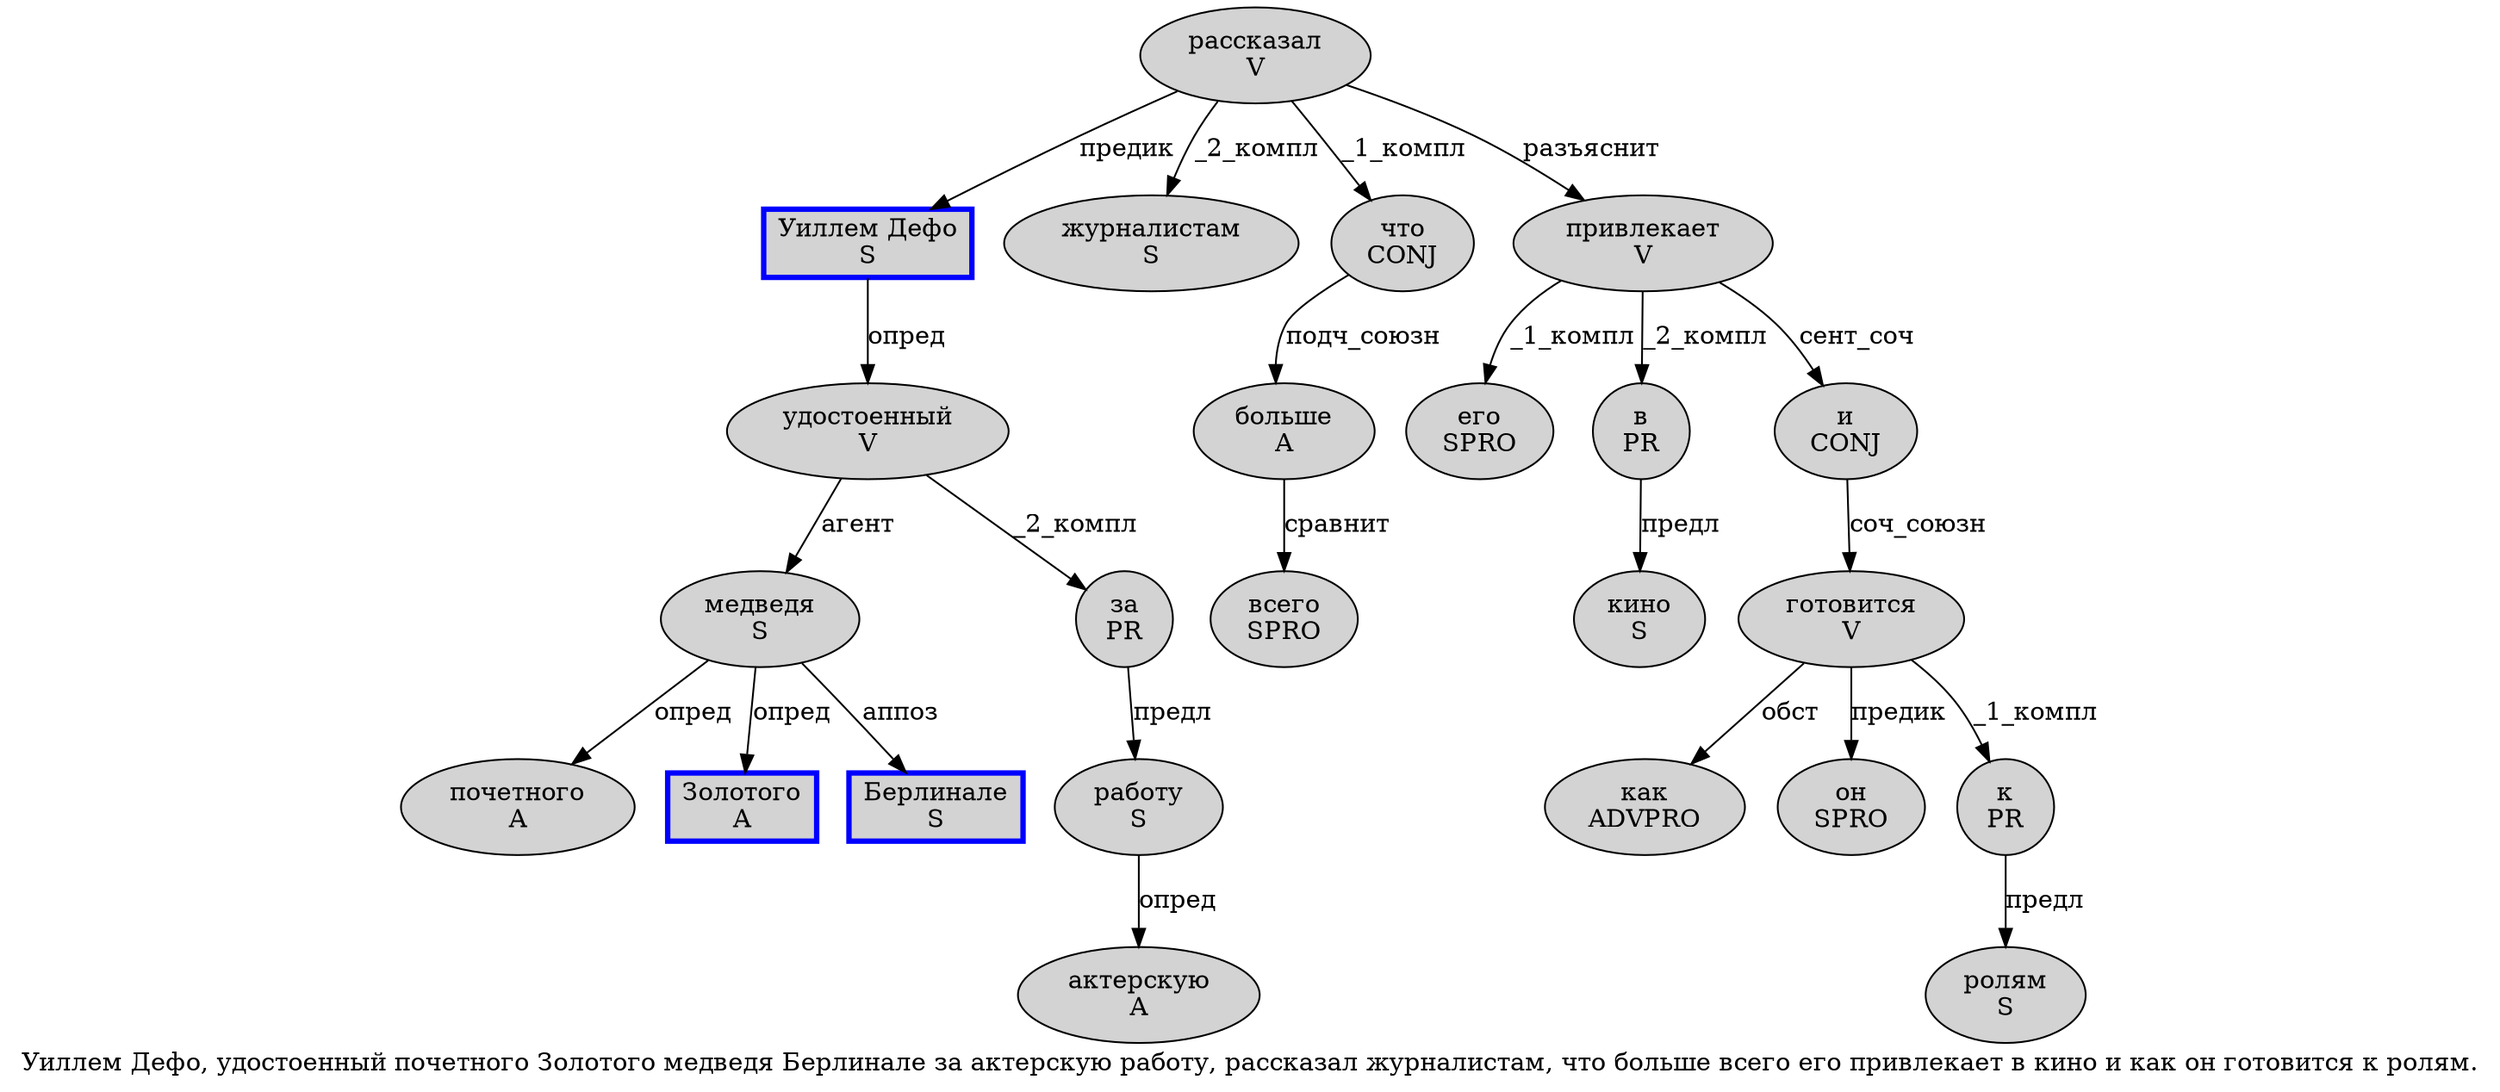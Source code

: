 digraph SENTENCE_913 {
	graph [label="Уиллем Дефо, удостоенный почетного Золотого медведя Берлинале за актерскую работу, рассказал журналистам, что больше всего его привлекает в кино и как он готовится к ролям."]
	node [style=filled]
		0 [label="Уиллем Дефо
S" color=blue fillcolor=lightgray penwidth=3 shape=box]
		2 [label="удостоенный
V" color="" fillcolor=lightgray penwidth=1 shape=ellipse]
		3 [label="почетного
A" color="" fillcolor=lightgray penwidth=1 shape=ellipse]
		4 [label="Золотого
A" color=blue fillcolor=lightgray penwidth=3 shape=box]
		5 [label="медведя
S" color="" fillcolor=lightgray penwidth=1 shape=ellipse]
		6 [label="Берлинале
S" color=blue fillcolor=lightgray penwidth=3 shape=box]
		7 [label="за
PR" color="" fillcolor=lightgray penwidth=1 shape=ellipse]
		8 [label="актерскую
A" color="" fillcolor=lightgray penwidth=1 shape=ellipse]
		9 [label="работу
S" color="" fillcolor=lightgray penwidth=1 shape=ellipse]
		11 [label="рассказал
V" color="" fillcolor=lightgray penwidth=1 shape=ellipse]
		12 [label="журналистам
S" color="" fillcolor=lightgray penwidth=1 shape=ellipse]
		14 [label="что
CONJ" color="" fillcolor=lightgray penwidth=1 shape=ellipse]
		15 [label="больше
A" color="" fillcolor=lightgray penwidth=1 shape=ellipse]
		16 [label="всего
SPRO" color="" fillcolor=lightgray penwidth=1 shape=ellipse]
		17 [label="его
SPRO" color="" fillcolor=lightgray penwidth=1 shape=ellipse]
		18 [label="привлекает
V" color="" fillcolor=lightgray penwidth=1 shape=ellipse]
		19 [label="в
PR" color="" fillcolor=lightgray penwidth=1 shape=ellipse]
		20 [label="кино
S" color="" fillcolor=lightgray penwidth=1 shape=ellipse]
		21 [label="и
CONJ" color="" fillcolor=lightgray penwidth=1 shape=ellipse]
		22 [label="как
ADVPRO" color="" fillcolor=lightgray penwidth=1 shape=ellipse]
		23 [label="он
SPRO" color="" fillcolor=lightgray penwidth=1 shape=ellipse]
		24 [label="готовится
V" color="" fillcolor=lightgray penwidth=1 shape=ellipse]
		25 [label="к
PR" color="" fillcolor=lightgray penwidth=1 shape=ellipse]
		26 [label="ролям
S" color="" fillcolor=lightgray penwidth=1 shape=ellipse]
			18 -> 17 [label="_1_компл"]
			18 -> 19 [label="_2_компл"]
			18 -> 21 [label="сент_соч"]
			9 -> 8 [label="опред"]
			15 -> 16 [label="сравнит"]
			2 -> 5 [label="агент"]
			2 -> 7 [label="_2_компл"]
			11 -> 0 [label="предик"]
			11 -> 12 [label="_2_компл"]
			11 -> 14 [label="_1_компл"]
			11 -> 18 [label="разъяснит"]
			5 -> 3 [label="опред"]
			5 -> 4 [label="опред"]
			5 -> 6 [label="аппоз"]
			19 -> 20 [label="предл"]
			21 -> 24 [label="соч_союзн"]
			25 -> 26 [label="предл"]
			0 -> 2 [label="опред"]
			14 -> 15 [label="подч_союзн"]
			7 -> 9 [label="предл"]
			24 -> 22 [label="обст"]
			24 -> 23 [label="предик"]
			24 -> 25 [label="_1_компл"]
}